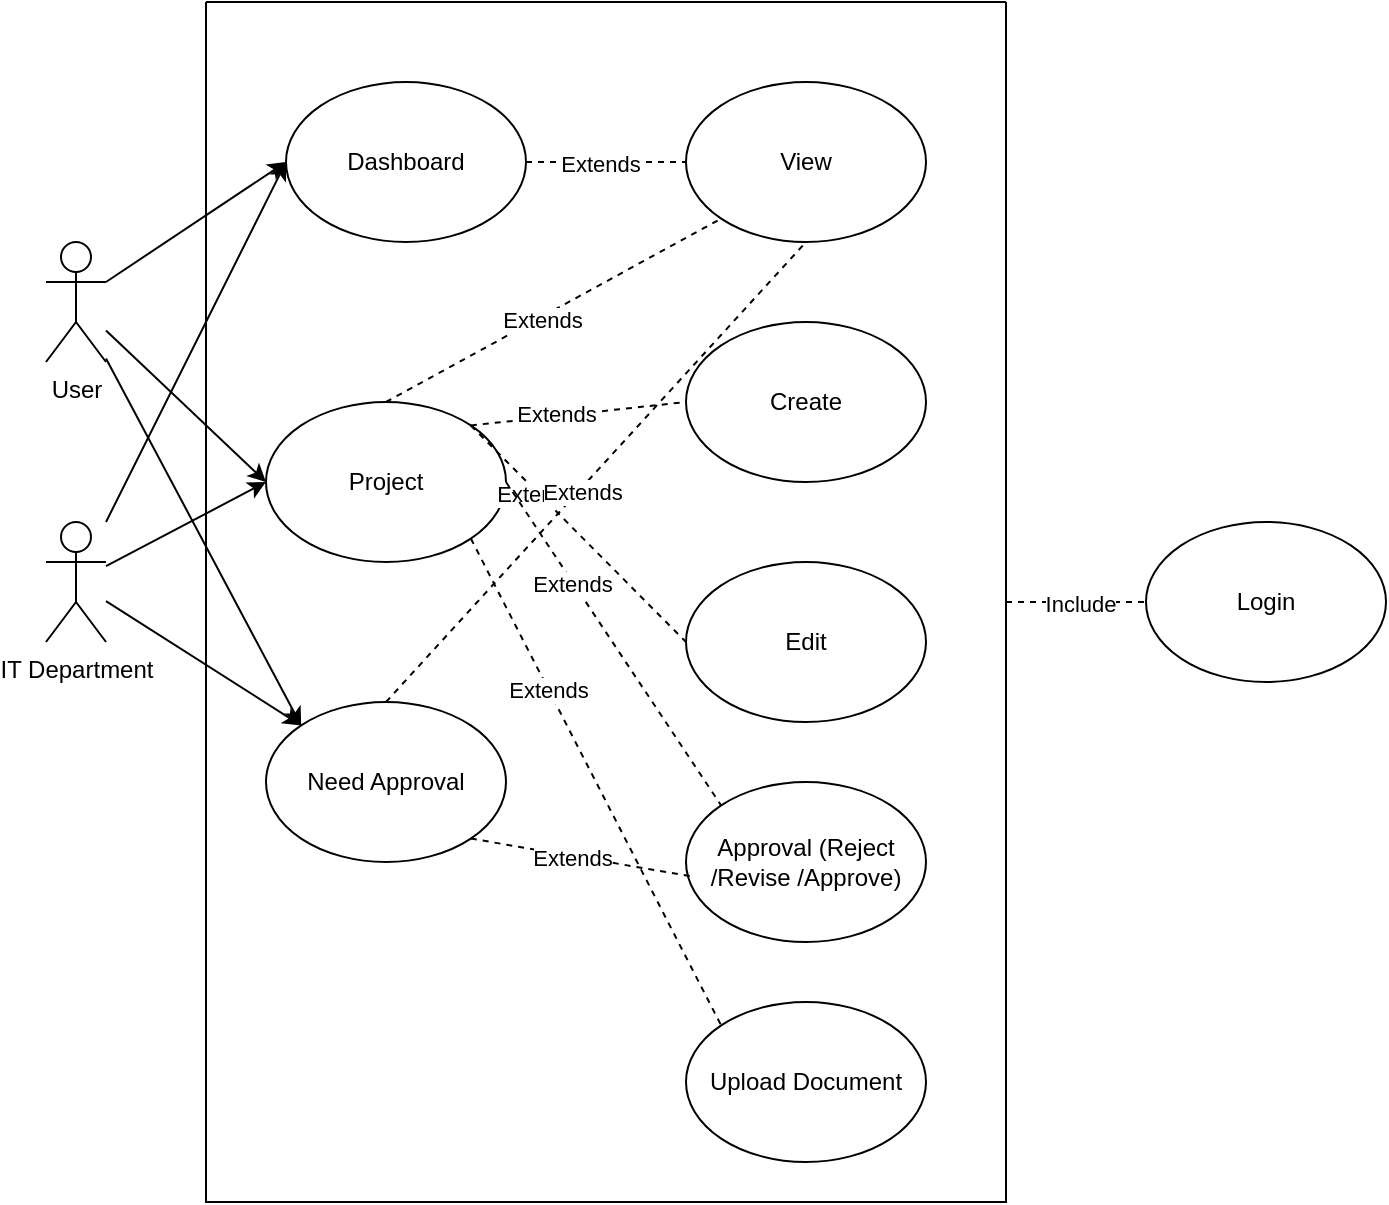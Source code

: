 <mxfile>
    <diagram id="w4-5MeQJi97smLrjXn2X" name="Page-1">
        <mxGraphModel dx="739" dy="497" grid="1" gridSize="10" guides="1" tooltips="1" connect="1" arrows="1" fold="1" page="1" pageScale="1" pageWidth="850" pageHeight="1100" math="0" shadow="0">
            <root>
                <mxCell id="0"/>
                <mxCell id="1" parent="0"/>
                <mxCell id="47" style="edgeStyle=none;html=1;entryX=0;entryY=0.5;entryDx=0;entryDy=0;" parent="1" source="3" target="7" edge="1">
                    <mxGeometry relative="1" as="geometry"/>
                </mxCell>
                <mxCell id="97" style="edgeStyle=none;html=1;entryX=0;entryY=0.5;entryDx=0;entryDy=0;" parent="1" source="3" target="35" edge="1">
                    <mxGeometry relative="1" as="geometry"/>
                </mxCell>
                <mxCell id="98" style="edgeStyle=none;html=1;entryX=0;entryY=0;entryDx=0;entryDy=0;" parent="1" source="3" target="96" edge="1">
                    <mxGeometry relative="1" as="geometry"/>
                </mxCell>
                <mxCell id="3" value="User" style="shape=umlActor;verticalLabelPosition=bottom;verticalAlign=top;html=1;outlineConnect=0;" parent="1" vertex="1">
                    <mxGeometry x="80" y="240" width="30" height="60" as="geometry"/>
                </mxCell>
                <mxCell id="7" value="Dashboard" style="ellipse;whiteSpace=wrap;html=1;" parent="1" vertex="1">
                    <mxGeometry x="200" y="160" width="120" height="80" as="geometry"/>
                </mxCell>
                <mxCell id="49" style="edgeStyle=none;html=1;entryX=0;entryY=0.5;entryDx=0;entryDy=0;" parent="1" source="36" target="7" edge="1">
                    <mxGeometry relative="1" as="geometry"/>
                </mxCell>
                <mxCell id="51" style="edgeStyle=none;html=1;entryX=0;entryY=0.5;entryDx=0;entryDy=0;" parent="1" source="36" target="35" edge="1">
                    <mxGeometry relative="1" as="geometry"/>
                </mxCell>
                <mxCell id="112" style="edgeStyle=none;html=1;entryX=0;entryY=0;entryDx=0;entryDy=0;" edge="1" parent="1" source="36" target="96">
                    <mxGeometry relative="1" as="geometry"/>
                </mxCell>
                <mxCell id="36" value="IT Department" style="shape=umlActor;verticalLabelPosition=bottom;verticalAlign=top;html=1;outlineConnect=0;" parent="1" vertex="1">
                    <mxGeometry x="80" y="380" width="30" height="60" as="geometry"/>
                </mxCell>
                <mxCell id="46" value="Login" style="ellipse;whiteSpace=wrap;html=1;" parent="1" vertex="1">
                    <mxGeometry x="630" y="380" width="120" height="80" as="geometry"/>
                </mxCell>
                <mxCell id="57" value="" style="swimlane;startSize=0;" parent="1" vertex="1">
                    <mxGeometry x="160" y="120" width="400" height="600" as="geometry"/>
                </mxCell>
                <mxCell id="15" value="View" style="ellipse;whiteSpace=wrap;html=1;" parent="57" vertex="1">
                    <mxGeometry x="240" y="40" width="120" height="80" as="geometry"/>
                </mxCell>
                <mxCell id="14" value="Create" style="ellipse;whiteSpace=wrap;html=1;" parent="57" vertex="1">
                    <mxGeometry x="240" y="160" width="120" height="80" as="geometry"/>
                </mxCell>
                <mxCell id="81" value="Edit" style="ellipse;whiteSpace=wrap;html=1;" parent="57" vertex="1">
                    <mxGeometry x="240" y="280" width="120" height="80" as="geometry"/>
                </mxCell>
                <mxCell id="35" value="Project" style="ellipse;whiteSpace=wrap;html=1;" parent="57" vertex="1">
                    <mxGeometry x="30" y="200" width="120" height="80" as="geometry"/>
                </mxCell>
                <mxCell id="82" value="Approval (Reject /Revise /Approve)" style="ellipse;whiteSpace=wrap;html=1;" parent="57" vertex="1">
                    <mxGeometry x="240" y="390" width="120" height="80" as="geometry"/>
                </mxCell>
                <mxCell id="84" value="Upload Document" style="ellipse;whiteSpace=wrap;html=1;" parent="57" vertex="1">
                    <mxGeometry x="240" y="500" width="120" height="80" as="geometry"/>
                </mxCell>
                <mxCell id="86" value="" style="endArrow=none;dashed=1;html=1;entryX=0;entryY=0.5;entryDx=0;entryDy=0;exitX=1;exitY=0;exitDx=0;exitDy=0;" parent="57" source="35" target="81" edge="1">
                    <mxGeometry width="50" height="50" relative="1" as="geometry">
                        <mxPoint x="110.0" y="130.0" as="sourcePoint"/>
                        <mxPoint x="267.574" y="301.716" as="targetPoint"/>
                    </mxGeometry>
                </mxCell>
                <mxCell id="87" value="Extends" style="edgeLabel;html=1;align=center;verticalAlign=middle;resizable=0;points=[];" parent="86" vertex="1" connectable="0">
                    <mxGeometry x="-0.388" relative="1" as="geometry">
                        <mxPoint y="1" as="offset"/>
                    </mxGeometry>
                </mxCell>
                <mxCell id="88" value="" style="endArrow=none;dashed=1;html=1;entryX=0;entryY=0;entryDx=0;entryDy=0;exitX=1;exitY=0.5;exitDx=0;exitDy=0;" parent="57" source="35" target="82" edge="1">
                    <mxGeometry width="50" height="50" relative="1" as="geometry">
                        <mxPoint x="312.426" y="581.716" as="sourcePoint"/>
                        <mxPoint x="410.0" y="570" as="targetPoint"/>
                    </mxGeometry>
                </mxCell>
                <mxCell id="89" value="Extends" style="edgeLabel;html=1;align=center;verticalAlign=middle;resizable=0;points=[];" parent="88" vertex="1" connectable="0">
                    <mxGeometry x="-0.388" relative="1" as="geometry">
                        <mxPoint y="1" as="offset"/>
                    </mxGeometry>
                </mxCell>
                <mxCell id="90" value="" style="endArrow=none;dashed=1;html=1;entryX=0;entryY=0;entryDx=0;entryDy=0;exitX=1;exitY=1;exitDx=0;exitDy=0;" parent="57" source="35" target="84" edge="1">
                    <mxGeometry width="50" height="50" relative="1" as="geometry">
                        <mxPoint x="330.0" y="610" as="sourcePoint"/>
                        <mxPoint x="427.574" y="651.716" as="targetPoint"/>
                    </mxGeometry>
                </mxCell>
                <mxCell id="91" value="Extends" style="edgeLabel;html=1;align=center;verticalAlign=middle;resizable=0;points=[];" parent="90" vertex="1" connectable="0">
                    <mxGeometry x="-0.388" relative="1" as="geometry">
                        <mxPoint y="1" as="offset"/>
                    </mxGeometry>
                </mxCell>
                <mxCell id="96" value="Need Approval" style="ellipse;whiteSpace=wrap;html=1;" parent="57" vertex="1">
                    <mxGeometry x="30" y="350" width="120" height="80" as="geometry"/>
                </mxCell>
                <mxCell id="67" value="" style="endArrow=none;dashed=1;html=1;exitX=1;exitY=0;exitDx=0;exitDy=0;entryX=0;entryY=0.5;entryDx=0;entryDy=0;" parent="57" source="35" target="14" edge="1">
                    <mxGeometry width="50" height="50" relative="1" as="geometry">
                        <mxPoint x="180" y="180" as="sourcePoint"/>
                        <mxPoint x="230" y="130" as="targetPoint"/>
                    </mxGeometry>
                </mxCell>
                <mxCell id="76" value="Extends" style="edgeLabel;html=1;align=center;verticalAlign=middle;resizable=0;points=[];" parent="67" vertex="1" connectable="0">
                    <mxGeometry x="-0.214" y="1" relative="1" as="geometry">
                        <mxPoint as="offset"/>
                    </mxGeometry>
                </mxCell>
                <mxCell id="99" value="" style="endArrow=none;dashed=1;html=1;exitX=0.5;exitY=0;exitDx=0;exitDy=0;entryX=0;entryY=1;entryDx=0;entryDy=0;" parent="57" source="35" target="15" edge="1">
                    <mxGeometry width="50" height="50" relative="1" as="geometry">
                        <mxPoint x="170" y="90" as="sourcePoint"/>
                        <mxPoint x="250" y="90" as="targetPoint"/>
                    </mxGeometry>
                </mxCell>
                <mxCell id="100" value="Extends" style="edgeLabel;html=1;align=center;verticalAlign=middle;resizable=0;points=[];" parent="99" vertex="1" connectable="0">
                    <mxGeometry x="-0.078" y="-1" relative="1" as="geometry">
                        <mxPoint as="offset"/>
                    </mxGeometry>
                </mxCell>
                <mxCell id="102" value="" style="endArrow=none;dashed=1;html=1;exitX=0.5;exitY=0;exitDx=0;exitDy=0;entryX=0.5;entryY=1;entryDx=0;entryDy=0;" parent="57" source="96" target="15" edge="1">
                    <mxGeometry width="50" height="50" relative="1" as="geometry">
                        <mxPoint x="260" y="330" as="sourcePoint"/>
                        <mxPoint x="427.574" y="238.284" as="targetPoint"/>
                    </mxGeometry>
                </mxCell>
                <mxCell id="103" value="Extends" style="edgeLabel;html=1;align=center;verticalAlign=middle;resizable=0;points=[];" parent="102" vertex="1" connectable="0">
                    <mxGeometry x="-0.078" y="-1" relative="1" as="geometry">
                        <mxPoint as="offset"/>
                    </mxGeometry>
                </mxCell>
                <mxCell id="108" value="" style="endArrow=none;dashed=1;html=1;exitX=1;exitY=1;exitDx=0;exitDy=0;entryX=0.017;entryY=0.588;entryDx=0;entryDy=0;entryPerimeter=0;" parent="57" source="96" target="82" edge="1">
                    <mxGeometry width="50" height="50" relative="1" as="geometry">
                        <mxPoint x="320" y="520" as="sourcePoint"/>
                        <mxPoint x="470" y="490" as="targetPoint"/>
                    </mxGeometry>
                </mxCell>
                <mxCell id="109" value="Extends" style="edgeLabel;html=1;align=center;verticalAlign=middle;resizable=0;points=[];" parent="108" vertex="1" connectable="0">
                    <mxGeometry x="-0.078" y="-1" relative="1" as="geometry">
                        <mxPoint as="offset"/>
                    </mxGeometry>
                </mxCell>
                <mxCell id="64" value="" style="endArrow=none;dashed=1;html=1;exitX=1;exitY=0.5;exitDx=0;exitDy=0;entryX=0;entryY=0.5;entryDx=0;entryDy=0;" parent="1" source="57" target="46" edge="1">
                    <mxGeometry width="50" height="50" relative="1" as="geometry">
                        <mxPoint x="600" y="400" as="sourcePoint"/>
                        <mxPoint x="650" y="350" as="targetPoint"/>
                    </mxGeometry>
                </mxCell>
                <mxCell id="65" value="Include" style="edgeLabel;html=1;align=center;verticalAlign=middle;resizable=0;points=[];" parent="64" vertex="1" connectable="0">
                    <mxGeometry x="0.057" y="-1" relative="1" as="geometry">
                        <mxPoint as="offset"/>
                    </mxGeometry>
                </mxCell>
                <mxCell id="69" value="" style="endArrow=none;dashed=1;html=1;exitX=1;exitY=0.5;exitDx=0;exitDy=0;entryX=0;entryY=0.5;entryDx=0;entryDy=0;" parent="1" source="7" target="15" edge="1">
                    <mxGeometry width="50" height="50" relative="1" as="geometry">
                        <mxPoint x="302.426" y="291.716" as="sourcePoint"/>
                        <mxPoint x="417.574" y="421.716" as="targetPoint"/>
                    </mxGeometry>
                </mxCell>
                <mxCell id="72" value="Extends" style="edgeLabel;html=1;align=center;verticalAlign=middle;resizable=0;points=[];" parent="69" vertex="1" connectable="0">
                    <mxGeometry x="-0.078" y="-1" relative="1" as="geometry">
                        <mxPoint as="offset"/>
                    </mxGeometry>
                </mxCell>
            </root>
        </mxGraphModel>
    </diagram>
</mxfile>